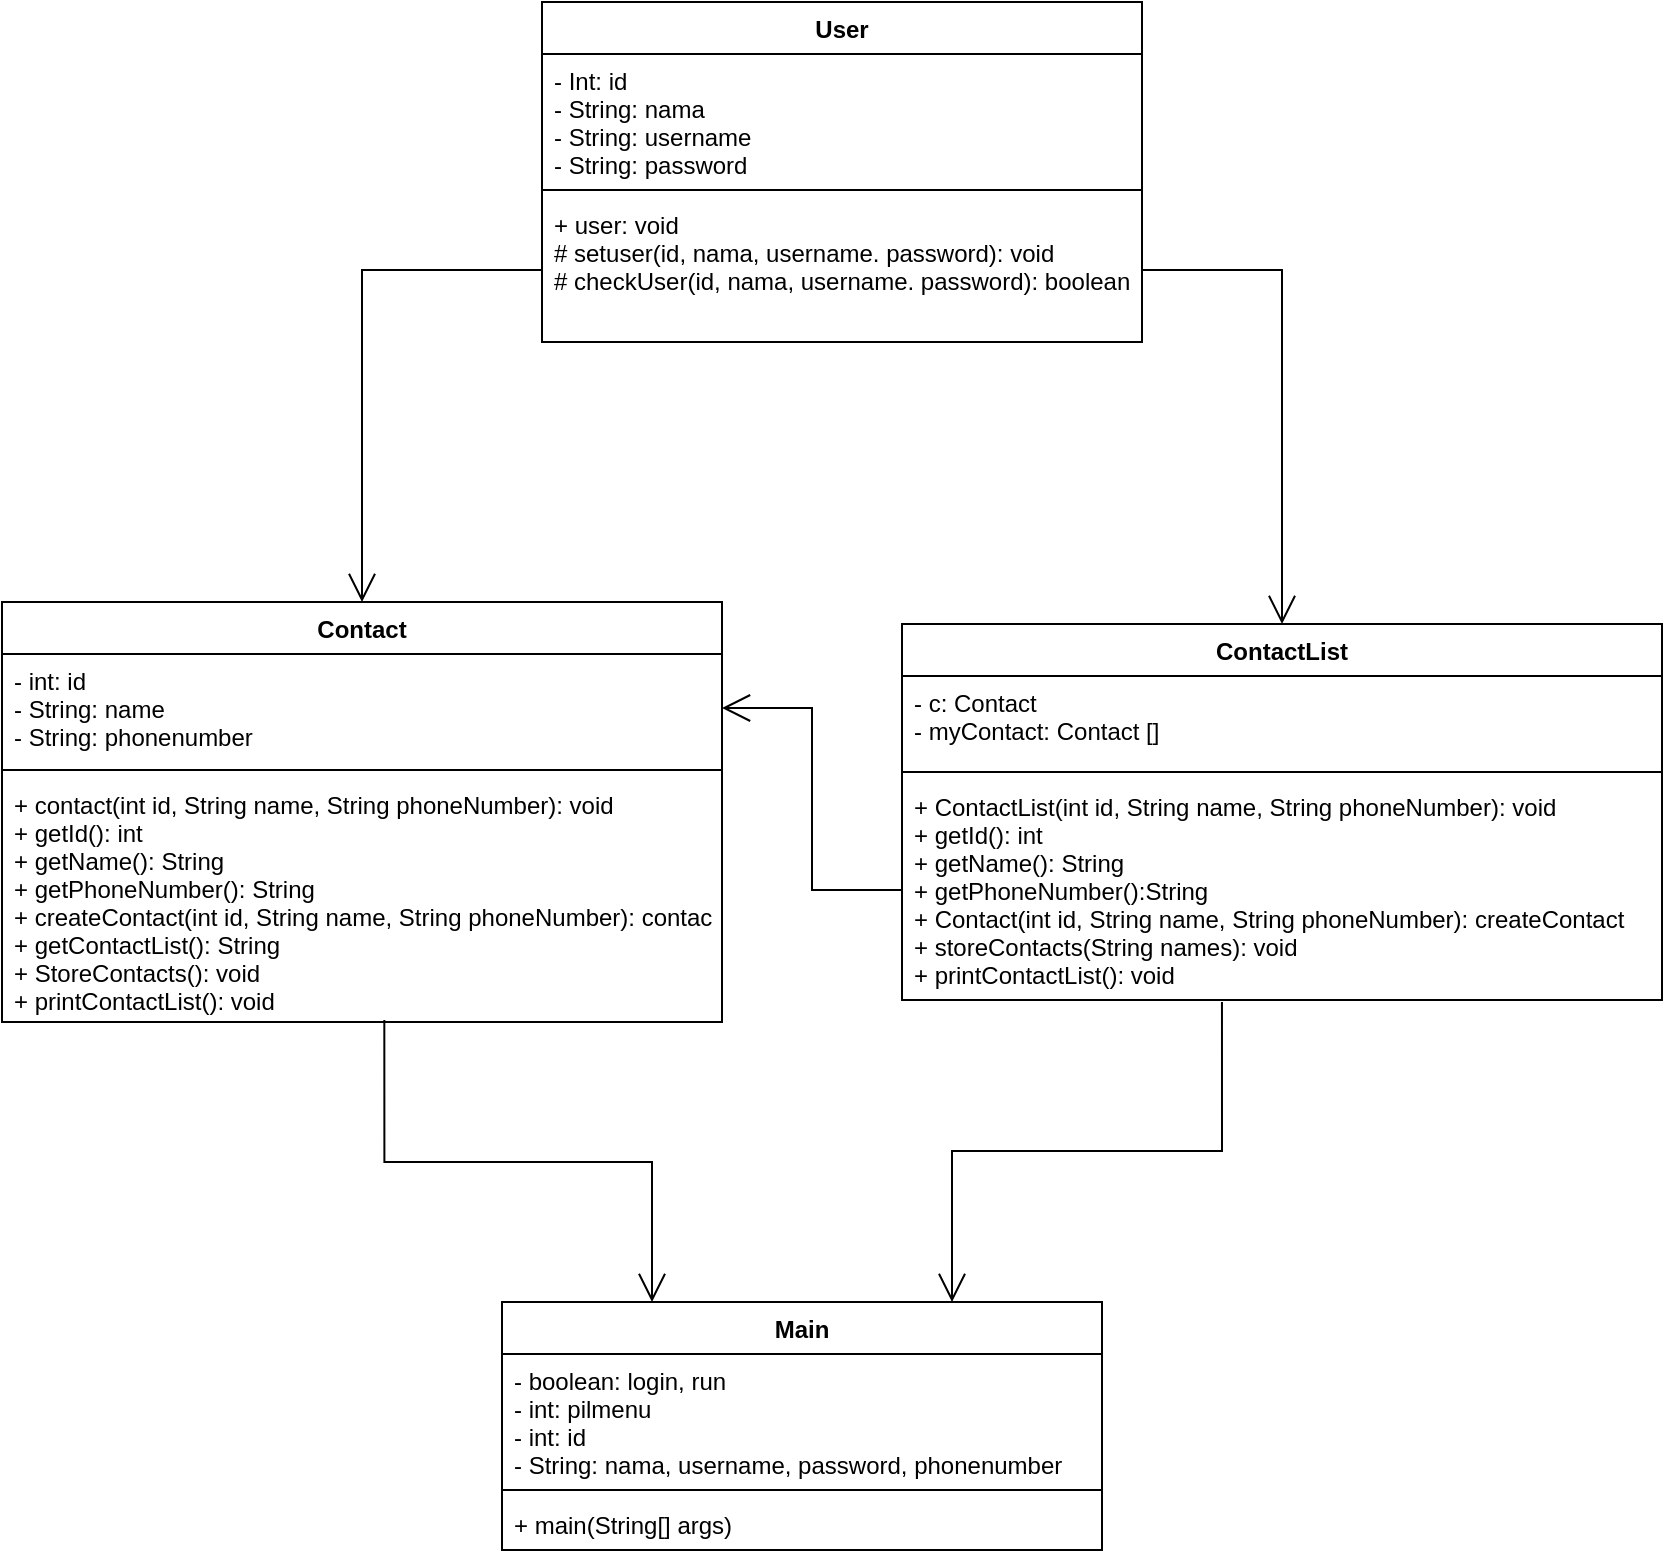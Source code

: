 <mxfile version="15.9.3" type="device"><diagram id="-t-TNVDGm7OStMtLnIb_" name="Page-1"><mxGraphModel dx="1673" dy="941" grid="1" gridSize="10" guides="1" tooltips="1" connect="1" arrows="1" fold="1" page="1" pageScale="1" pageWidth="850" pageHeight="1100" math="0" shadow="0"><root><mxCell id="0"/><mxCell id="1" parent="0"/><mxCell id="hXCklyXLUBkdXlu6_iGj-6" value="User" style="swimlane;fontStyle=1;align=center;verticalAlign=top;childLayout=stackLayout;horizontal=1;startSize=26;horizontalStack=0;resizeParent=1;resizeParentMax=0;resizeLast=0;collapsible=1;marginBottom=0;" parent="1" vertex="1"><mxGeometry x="280" y="40" width="300" height="170" as="geometry"><mxRectangle x="295" y="220" width="60" height="26" as="alternateBounds"/></mxGeometry></mxCell><mxCell id="hXCklyXLUBkdXlu6_iGj-7" value="- Int: id&#10;- String: nama&#10;- String: username&#10;- String: password " style="text;strokeColor=none;fillColor=none;align=left;verticalAlign=top;spacingLeft=4;spacingRight=4;overflow=hidden;rotatable=0;points=[[0,0.5],[1,0.5]];portConstraint=eastwest;" parent="hXCklyXLUBkdXlu6_iGj-6" vertex="1"><mxGeometry y="26" width="300" height="64" as="geometry"/></mxCell><mxCell id="hXCklyXLUBkdXlu6_iGj-8" value="" style="line;strokeWidth=1;fillColor=none;align=left;verticalAlign=middle;spacingTop=-1;spacingLeft=3;spacingRight=3;rotatable=0;labelPosition=right;points=[];portConstraint=eastwest;" parent="hXCklyXLUBkdXlu6_iGj-6" vertex="1"><mxGeometry y="90" width="300" height="8" as="geometry"/></mxCell><mxCell id="hXCklyXLUBkdXlu6_iGj-9" value="+ user: void&#10;# setuser(id, nama, username. password): void&#10;# checkUser(id, nama, username. password): boolean" style="text;strokeColor=none;fillColor=none;align=left;verticalAlign=top;spacingLeft=4;spacingRight=4;overflow=hidden;rotatable=0;points=[[0,0.5],[1,0.5]];portConstraint=eastwest;" parent="hXCklyXLUBkdXlu6_iGj-6" vertex="1"><mxGeometry y="98" width="300" height="72" as="geometry"/></mxCell><mxCell id="hXCklyXLUBkdXlu6_iGj-11" value="Contact" style="swimlane;fontStyle=1;align=center;verticalAlign=top;childLayout=stackLayout;horizontal=1;startSize=26;horizontalStack=0;resizeParent=1;resizeParentMax=0;resizeLast=0;collapsible=1;marginBottom=0;" parent="1" vertex="1"><mxGeometry x="10" y="340" width="360" height="210" as="geometry"><mxRectangle x="150" y="360" width="80" height="26" as="alternateBounds"/></mxGeometry></mxCell><mxCell id="hXCklyXLUBkdXlu6_iGj-12" value="- int: id&#10;- String: name&#10;- String: phonenumber" style="text;strokeColor=none;fillColor=none;align=left;verticalAlign=top;spacingLeft=4;spacingRight=4;overflow=hidden;rotatable=0;points=[[0,0.5],[1,0.5]];portConstraint=eastwest;" parent="hXCklyXLUBkdXlu6_iGj-11" vertex="1"><mxGeometry y="26" width="360" height="54" as="geometry"/></mxCell><mxCell id="hXCklyXLUBkdXlu6_iGj-13" value="" style="line;strokeWidth=1;fillColor=none;align=left;verticalAlign=middle;spacingTop=-1;spacingLeft=3;spacingRight=3;rotatable=0;labelPosition=right;points=[];portConstraint=eastwest;" parent="hXCklyXLUBkdXlu6_iGj-11" vertex="1"><mxGeometry y="80" width="360" height="8" as="geometry"/></mxCell><mxCell id="hXCklyXLUBkdXlu6_iGj-14" value="+ contact(int id, String name, String phoneNumber): void&#10;+ getId(): int&#10;+ getName(): String&#10;+ getPhoneNumber(): String&#10;+ createContact(int id, String name, String phoneNumber): contact&#10;+ getContactList(): String&#10;+ StoreContacts(): void&#10;+ printContactList(): void" style="text;strokeColor=none;fillColor=none;align=left;verticalAlign=top;spacingLeft=4;spacingRight=4;overflow=hidden;rotatable=0;points=[[0,0.5],[1,0.5]];portConstraint=eastwest;" parent="hXCklyXLUBkdXlu6_iGj-11" vertex="1"><mxGeometry y="88" width="360" height="122" as="geometry"/></mxCell><mxCell id="Kr2TNTaLDIvTJSQClyPL-1" value="ContactList" style="swimlane;fontStyle=1;align=center;verticalAlign=top;childLayout=stackLayout;horizontal=1;startSize=26;horizontalStack=0;resizeParent=1;resizeParentMax=0;resizeLast=0;collapsible=1;marginBottom=0;" parent="1" vertex="1"><mxGeometry x="460" y="351" width="380" height="188" as="geometry"><mxRectangle x="400" y="360" width="90" height="26" as="alternateBounds"/></mxGeometry></mxCell><mxCell id="Kr2TNTaLDIvTJSQClyPL-2" value="- c: Contact&#10;- myContact: Contact []" style="text;strokeColor=none;fillColor=none;align=left;verticalAlign=top;spacingLeft=4;spacingRight=4;overflow=hidden;rotatable=0;points=[[0,0.5],[1,0.5]];portConstraint=eastwest;" parent="Kr2TNTaLDIvTJSQClyPL-1" vertex="1"><mxGeometry y="26" width="380" height="44" as="geometry"/></mxCell><mxCell id="Kr2TNTaLDIvTJSQClyPL-3" value="" style="line;strokeWidth=1;fillColor=none;align=left;verticalAlign=middle;spacingTop=-1;spacingLeft=3;spacingRight=3;rotatable=0;labelPosition=right;points=[];portConstraint=eastwest;" parent="Kr2TNTaLDIvTJSQClyPL-1" vertex="1"><mxGeometry y="70" width="380" height="8" as="geometry"/></mxCell><mxCell id="Kr2TNTaLDIvTJSQClyPL-4" value="+ ContactList(int id, String name, String phoneNumber): void&#10;+ getId(): int&#10;+ getName(): String&#10;+ getPhoneNumber():String&#10;+ Contact(int id, String name, String phoneNumber): createContact&#10;+ storeContacts(String names): void&#10;+ printContactList(): void" style="text;strokeColor=none;fillColor=none;align=left;verticalAlign=top;spacingLeft=4;spacingRight=4;overflow=hidden;rotatable=0;points=[[0,0.5],[1,0.5]];portConstraint=eastwest;" parent="Kr2TNTaLDIvTJSQClyPL-1" vertex="1"><mxGeometry y="78" width="380" height="110" as="geometry"/></mxCell><mxCell id="Kr2TNTaLDIvTJSQClyPL-5" value="Main" style="swimlane;fontStyle=1;align=center;verticalAlign=top;childLayout=stackLayout;horizontal=1;startSize=26;horizontalStack=0;resizeParent=1;resizeParentMax=0;resizeLast=0;collapsible=1;marginBottom=0;" parent="1" vertex="1"><mxGeometry x="260" y="690" width="300" height="124" as="geometry"><mxRectangle x="385" y="620" width="90" height="26" as="alternateBounds"/></mxGeometry></mxCell><mxCell id="Kr2TNTaLDIvTJSQClyPL-6" value="- boolean: login, run&#10;- int: pilmenu&#10;- int: id&#10;- String: nama, username, password, phonenumber" style="text;strokeColor=none;fillColor=none;align=left;verticalAlign=top;spacingLeft=4;spacingRight=4;overflow=hidden;rotatable=0;points=[[0,0.5],[1,0.5]];portConstraint=eastwest;" parent="Kr2TNTaLDIvTJSQClyPL-5" vertex="1"><mxGeometry y="26" width="300" height="64" as="geometry"/></mxCell><mxCell id="Kr2TNTaLDIvTJSQClyPL-7" value="" style="line;strokeWidth=1;fillColor=none;align=left;verticalAlign=middle;spacingTop=-1;spacingLeft=3;spacingRight=3;rotatable=0;labelPosition=right;points=[];portConstraint=eastwest;" parent="Kr2TNTaLDIvTJSQClyPL-5" vertex="1"><mxGeometry y="90" width="300" height="8" as="geometry"/></mxCell><mxCell id="Kr2TNTaLDIvTJSQClyPL-8" value="+ main(String[] args)" style="text;strokeColor=none;fillColor=none;align=left;verticalAlign=top;spacingLeft=4;spacingRight=4;overflow=hidden;rotatable=0;points=[[0,0.5],[1,0.5]];portConstraint=eastwest;" parent="Kr2TNTaLDIvTJSQClyPL-5" vertex="1"><mxGeometry y="98" width="300" height="26" as="geometry"/></mxCell><mxCell id="rf5ida6nNP28pyvpNWGV-1" value="" style="endArrow=open;endFill=1;endSize=12;html=1;rounded=0;edgeStyle=orthogonalEdgeStyle;" edge="1" parent="1" source="Kr2TNTaLDIvTJSQClyPL-4" target="hXCklyXLUBkdXlu6_iGj-12"><mxGeometry width="160" relative="1" as="geometry"><mxPoint x="410" y="425" as="sourcePoint"/><mxPoint x="450" y="425" as="targetPoint"/></mxGeometry></mxCell><mxCell id="rf5ida6nNP28pyvpNWGV-3" value="" style="endArrow=open;endFill=1;endSize=12;html=1;rounded=0;edgeStyle=orthogonalEdgeStyle;" edge="1" parent="1" source="hXCklyXLUBkdXlu6_iGj-9" target="hXCklyXLUBkdXlu6_iGj-11"><mxGeometry width="160" relative="1" as="geometry"><mxPoint x="470" y="494" as="sourcePoint"/><mxPoint x="380" y="403" as="targetPoint"/></mxGeometry></mxCell><mxCell id="rf5ida6nNP28pyvpNWGV-4" value="" style="endArrow=open;endFill=1;endSize=12;html=1;rounded=0;edgeStyle=orthogonalEdgeStyle;exitX=1;exitY=0.5;exitDx=0;exitDy=0;" edge="1" parent="1" source="hXCklyXLUBkdXlu6_iGj-9" target="Kr2TNTaLDIvTJSQClyPL-1"><mxGeometry width="160" relative="1" as="geometry"><mxPoint x="480" y="504" as="sourcePoint"/><mxPoint x="670" y="290" as="targetPoint"/></mxGeometry></mxCell><mxCell id="rf5ida6nNP28pyvpNWGV-5" value="" style="endArrow=open;endFill=1;endSize=12;html=1;rounded=0;edgeStyle=orthogonalEdgeStyle;exitX=0.531;exitY=0.992;exitDx=0;exitDy=0;exitPerimeter=0;entryX=0.25;entryY=0;entryDx=0;entryDy=0;" edge="1" parent="1" source="hXCklyXLUBkdXlu6_iGj-14" target="Kr2TNTaLDIvTJSQClyPL-5"><mxGeometry width="160" relative="1" as="geometry"><mxPoint x="490" y="514" as="sourcePoint"/><mxPoint x="400" y="423" as="targetPoint"/></mxGeometry></mxCell><mxCell id="rf5ida6nNP28pyvpNWGV-6" value="" style="endArrow=open;endFill=1;endSize=12;html=1;rounded=0;edgeStyle=orthogonalEdgeStyle;exitX=0.421;exitY=1.009;exitDx=0;exitDy=0;exitPerimeter=0;entryX=0.75;entryY=0;entryDx=0;entryDy=0;" edge="1" parent="1" source="Kr2TNTaLDIvTJSQClyPL-4" target="Kr2TNTaLDIvTJSQClyPL-5"><mxGeometry width="160" relative="1" as="geometry"><mxPoint x="500" y="524" as="sourcePoint"/><mxPoint x="410" y="433" as="targetPoint"/></mxGeometry></mxCell></root></mxGraphModel></diagram></mxfile>